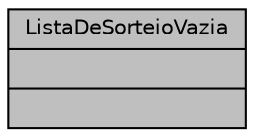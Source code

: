 digraph "ListaDeSorteioVazia"
{
 // LATEX_PDF_SIZE
  edge [fontname="Helvetica",fontsize="10",labelfontname="Helvetica",labelfontsize="10"];
  node [fontname="Helvetica",fontsize="10",shape=record];
  Node1 [label="{ListaDeSorteioVazia\n||}",height=0.2,width=0.4,color="black", fillcolor="grey75", style="filled", fontcolor="black",tooltip="Exceção lançada quando a lista de sorteios está vazia."];
}
